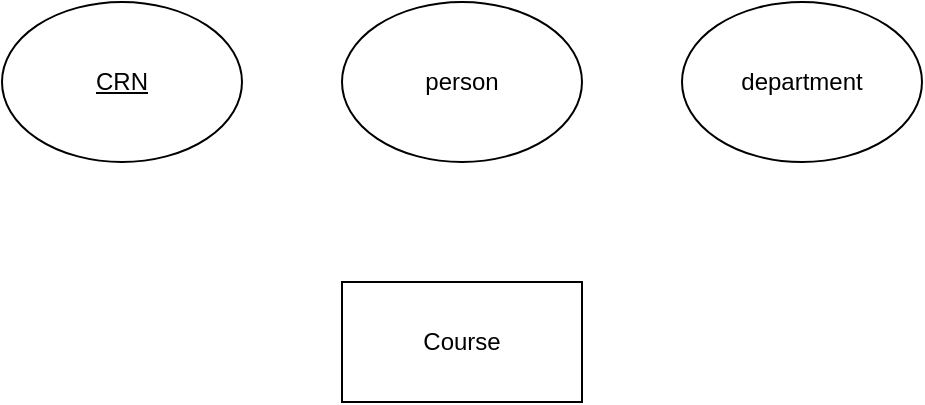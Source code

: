 <mxfile version="21.0.6" type="github"><diagram id="4mfwfn_U5UDbq6bqeZar" name="第 1 页"><mxGraphModel dx="1050" dy="607" grid="1" gridSize="10" guides="1" tooltips="1" connect="1" arrows="1" fold="1" page="1" pageScale="1" pageWidth="827" pageHeight="1169" math="0" shadow="0"><root><mxCell id="0"/><mxCell id="1" parent="0"/><mxCell id="-YDh8YO5cCQ9muC20Zy2-2" value="Course" style="rounded=0;whiteSpace=wrap;html=1;" vertex="1" parent="1"><mxGeometry x="210" y="240" width="120" height="60" as="geometry"/></mxCell><mxCell id="-YDh8YO5cCQ9muC20Zy2-3" value="&lt;u&gt;CRN&lt;/u&gt;" style="ellipse;whiteSpace=wrap;html=1;" vertex="1" parent="1"><mxGeometry x="40" y="100" width="120" height="80" as="geometry"/></mxCell><mxCell id="-YDh8YO5cCQ9muC20Zy2-5" value="person" style="ellipse;whiteSpace=wrap;html=1;" vertex="1" parent="1"><mxGeometry x="210" y="100" width="120" height="80" as="geometry"/></mxCell><mxCell id="-YDh8YO5cCQ9muC20Zy2-6" value="department" style="ellipse;whiteSpace=wrap;html=1;" vertex="1" parent="1"><mxGeometry x="380" y="100" width="120" height="80" as="geometry"/></mxCell></root></mxGraphModel></diagram></mxfile>